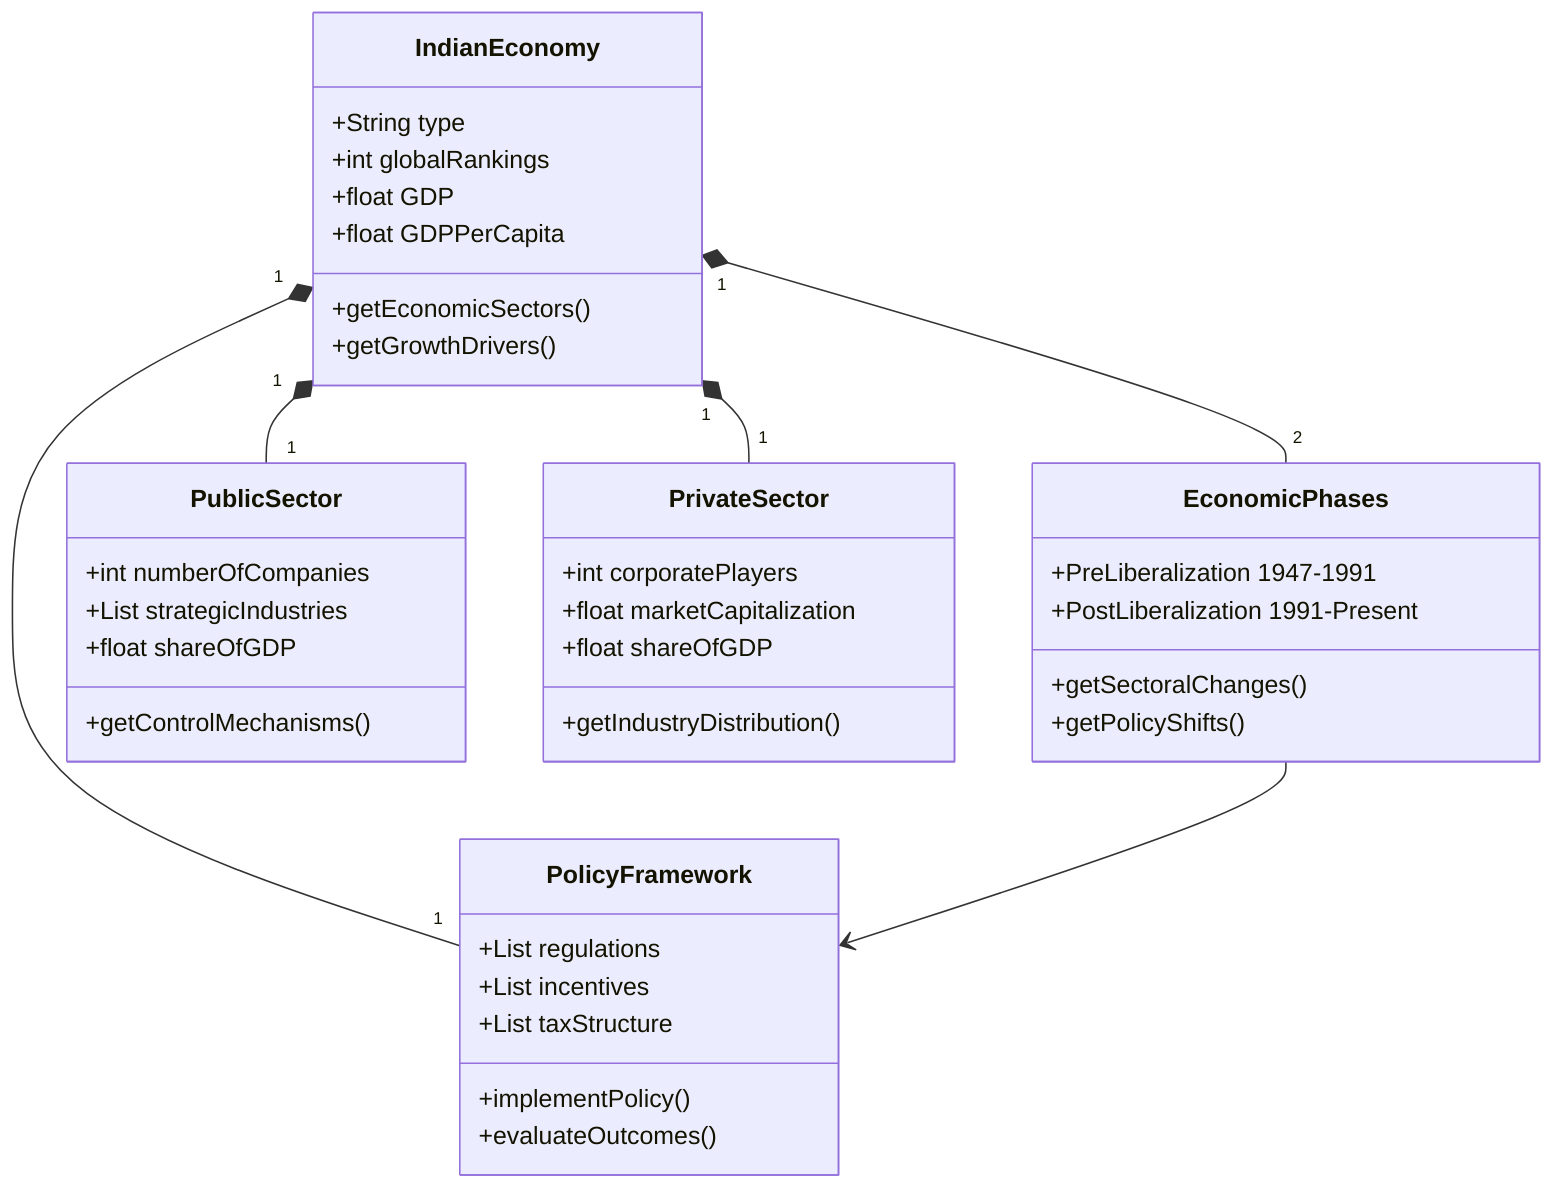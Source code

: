 classDiagram
    class IndianEconomy {
        +String type
        +int globalRankings
        +float GDP
        +float GDPPerCapita
        +getEconomicSectors()
        +getGrowthDrivers()
    }
    
    class EconomicPhases {
        +PreLiberalization 1947-1991
        +PostLiberalization 1991-Present
        +getSectoralChanges()
        +getPolicyShifts()
    }
    
    class PolicyFramework {
        +List regulations
        +List incentives
        +List taxStructure
        +implementPolicy()
        +evaluateOutcomes()
    }
    
    class PublicSector {
        +int numberOfCompanies
        +List strategicIndustries
        +float shareOfGDP
        +getControlMechanisms()
    }
    
    class PrivateSector {
        +int corporatePlayers
        +float marketCapitalization
        +float shareOfGDP
        +getIndustryDistribution()
    }
    
    IndianEconomy "1" *-- "2" EconomicPhases
    IndianEconomy "1" *-- "1" PolicyFramework
    IndianEconomy "1" *-- "1" PublicSector
    IndianEconomy "1" *-- "1" PrivateSector
    EconomicPhases --> PolicyFramework